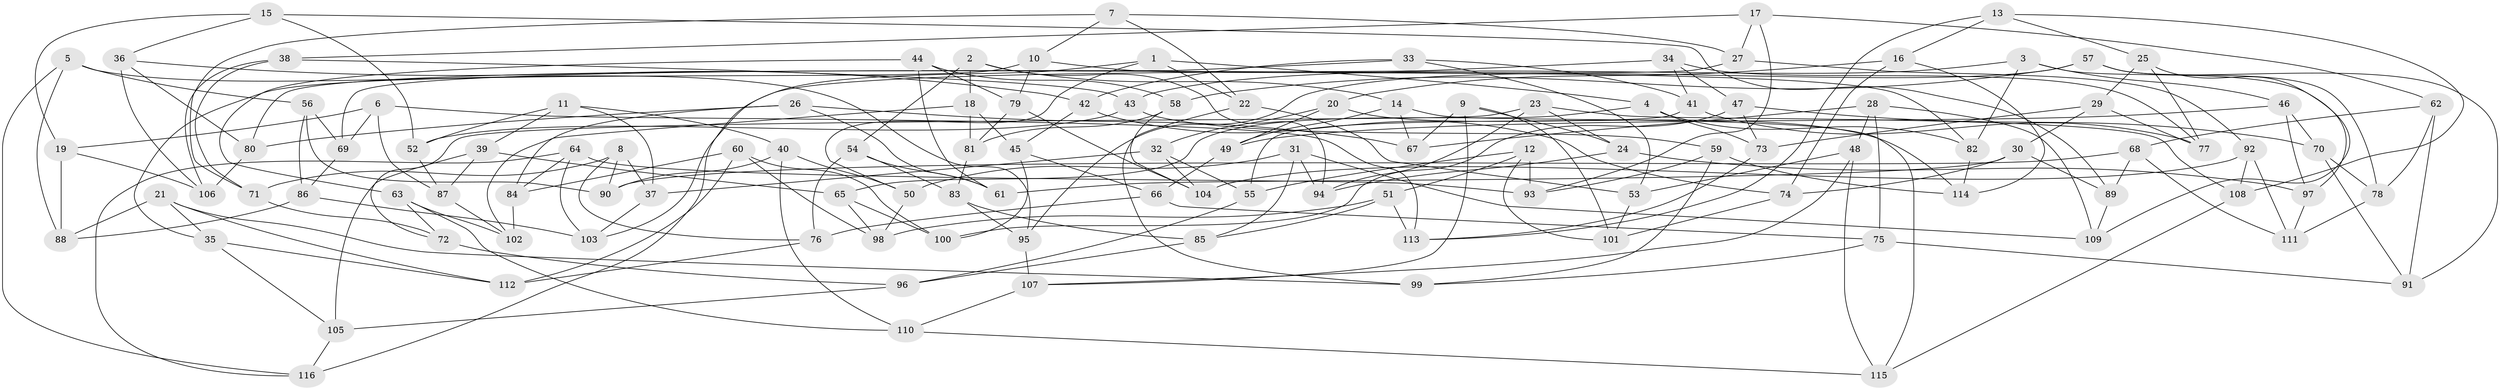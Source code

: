 // Generated by graph-tools (version 1.1) at 2025/57/03/09/25 04:57:58]
// undirected, 116 vertices, 232 edges
graph export_dot {
graph [start="1"]
  node [color=gray90,style=filled];
  1;
  2;
  3;
  4;
  5;
  6;
  7;
  8;
  9;
  10;
  11;
  12;
  13;
  14;
  15;
  16;
  17;
  18;
  19;
  20;
  21;
  22;
  23;
  24;
  25;
  26;
  27;
  28;
  29;
  30;
  31;
  32;
  33;
  34;
  35;
  36;
  37;
  38;
  39;
  40;
  41;
  42;
  43;
  44;
  45;
  46;
  47;
  48;
  49;
  50;
  51;
  52;
  53;
  54;
  55;
  56;
  57;
  58;
  59;
  60;
  61;
  62;
  63;
  64;
  65;
  66;
  67;
  68;
  69;
  70;
  71;
  72;
  73;
  74;
  75;
  76;
  77;
  78;
  79;
  80;
  81;
  82;
  83;
  84;
  85;
  86;
  87;
  88;
  89;
  90;
  91;
  92;
  93;
  94;
  95;
  96;
  97;
  98;
  99;
  100;
  101;
  102;
  103;
  104;
  105;
  106;
  107;
  108;
  109;
  110;
  111;
  112;
  113;
  114;
  115;
  116;
  1 -- 22;
  1 -- 4;
  1 -- 116;
  1 -- 50;
  2 -- 18;
  2 -- 94;
  2 -- 54;
  2 -- 14;
  3 -- 82;
  3 -- 43;
  3 -- 97;
  3 -- 46;
  4 -- 73;
  4 -- 65;
  4 -- 82;
  5 -- 56;
  5 -- 95;
  5 -- 88;
  5 -- 116;
  6 -- 113;
  6 -- 19;
  6 -- 87;
  6 -- 69;
  7 -- 27;
  7 -- 22;
  7 -- 10;
  7 -- 71;
  8 -- 90;
  8 -- 71;
  8 -- 37;
  8 -- 76;
  9 -- 107;
  9 -- 67;
  9 -- 101;
  9 -- 24;
  10 -- 82;
  10 -- 35;
  10 -- 79;
  11 -- 52;
  11 -- 40;
  11 -- 39;
  11 -- 37;
  12 -- 101;
  12 -- 55;
  12 -- 51;
  12 -- 93;
  13 -- 108;
  13 -- 16;
  13 -- 113;
  13 -- 25;
  14 -- 67;
  14 -- 49;
  14 -- 115;
  15 -- 89;
  15 -- 19;
  15 -- 36;
  15 -- 52;
  16 -- 20;
  16 -- 114;
  16 -- 74;
  17 -- 62;
  17 -- 27;
  17 -- 93;
  17 -- 38;
  18 -- 81;
  18 -- 102;
  18 -- 45;
  19 -- 106;
  19 -- 88;
  20 -- 32;
  20 -- 49;
  20 -- 114;
  21 -- 112;
  21 -- 99;
  21 -- 88;
  21 -- 35;
  22 -- 53;
  22 -- 99;
  23 -- 72;
  23 -- 108;
  23 -- 94;
  23 -- 24;
  24 -- 94;
  24 -- 97;
  25 -- 77;
  25 -- 29;
  25 -- 109;
  26 -- 61;
  26 -- 84;
  26 -- 80;
  26 -- 67;
  27 -- 92;
  27 -- 80;
  28 -- 75;
  28 -- 48;
  28 -- 67;
  28 -- 109;
  29 -- 77;
  29 -- 73;
  29 -- 30;
  30 -- 89;
  30 -- 61;
  30 -- 74;
  31 -- 50;
  31 -- 94;
  31 -- 85;
  31 -- 109;
  32 -- 37;
  32 -- 104;
  32 -- 55;
  33 -- 42;
  33 -- 69;
  33 -- 53;
  33 -- 41;
  34 -- 77;
  34 -- 103;
  34 -- 41;
  34 -- 47;
  35 -- 105;
  35 -- 112;
  36 -- 80;
  36 -- 106;
  36 -- 42;
  37 -- 103;
  38 -- 71;
  38 -- 106;
  38 -- 43;
  39 -- 105;
  39 -- 87;
  39 -- 65;
  40 -- 110;
  40 -- 90;
  40 -- 50;
  41 -- 55;
  41 -- 77;
  42 -- 74;
  42 -- 45;
  43 -- 52;
  43 -- 59;
  44 -- 58;
  44 -- 63;
  44 -- 79;
  44 -- 61;
  45 -- 100;
  45 -- 66;
  46 -- 70;
  46 -- 49;
  46 -- 97;
  47 -- 73;
  47 -- 100;
  47 -- 70;
  48 -- 107;
  48 -- 115;
  48 -- 53;
  49 -- 66;
  50 -- 98;
  51 -- 98;
  51 -- 85;
  51 -- 113;
  52 -- 87;
  53 -- 101;
  54 -- 83;
  54 -- 61;
  54 -- 76;
  55 -- 96;
  56 -- 69;
  56 -- 86;
  56 -- 90;
  57 -- 78;
  57 -- 95;
  57 -- 91;
  57 -- 58;
  58 -- 104;
  58 -- 81;
  59 -- 99;
  59 -- 93;
  59 -- 114;
  60 -- 100;
  60 -- 98;
  60 -- 112;
  60 -- 84;
  62 -- 91;
  62 -- 68;
  62 -- 78;
  63 -- 72;
  63 -- 102;
  63 -- 110;
  64 -- 103;
  64 -- 93;
  64 -- 84;
  64 -- 116;
  65 -- 98;
  65 -- 100;
  66 -- 76;
  66 -- 75;
  68 -- 89;
  68 -- 90;
  68 -- 111;
  69 -- 86;
  70 -- 91;
  70 -- 78;
  71 -- 72;
  72 -- 96;
  73 -- 113;
  74 -- 101;
  75 -- 99;
  75 -- 91;
  76 -- 112;
  78 -- 111;
  79 -- 81;
  79 -- 104;
  80 -- 106;
  81 -- 83;
  82 -- 114;
  83 -- 95;
  83 -- 85;
  84 -- 102;
  85 -- 96;
  86 -- 103;
  86 -- 88;
  87 -- 102;
  89 -- 109;
  92 -- 111;
  92 -- 108;
  92 -- 104;
  95 -- 107;
  96 -- 105;
  97 -- 111;
  105 -- 116;
  107 -- 110;
  108 -- 115;
  110 -- 115;
}
